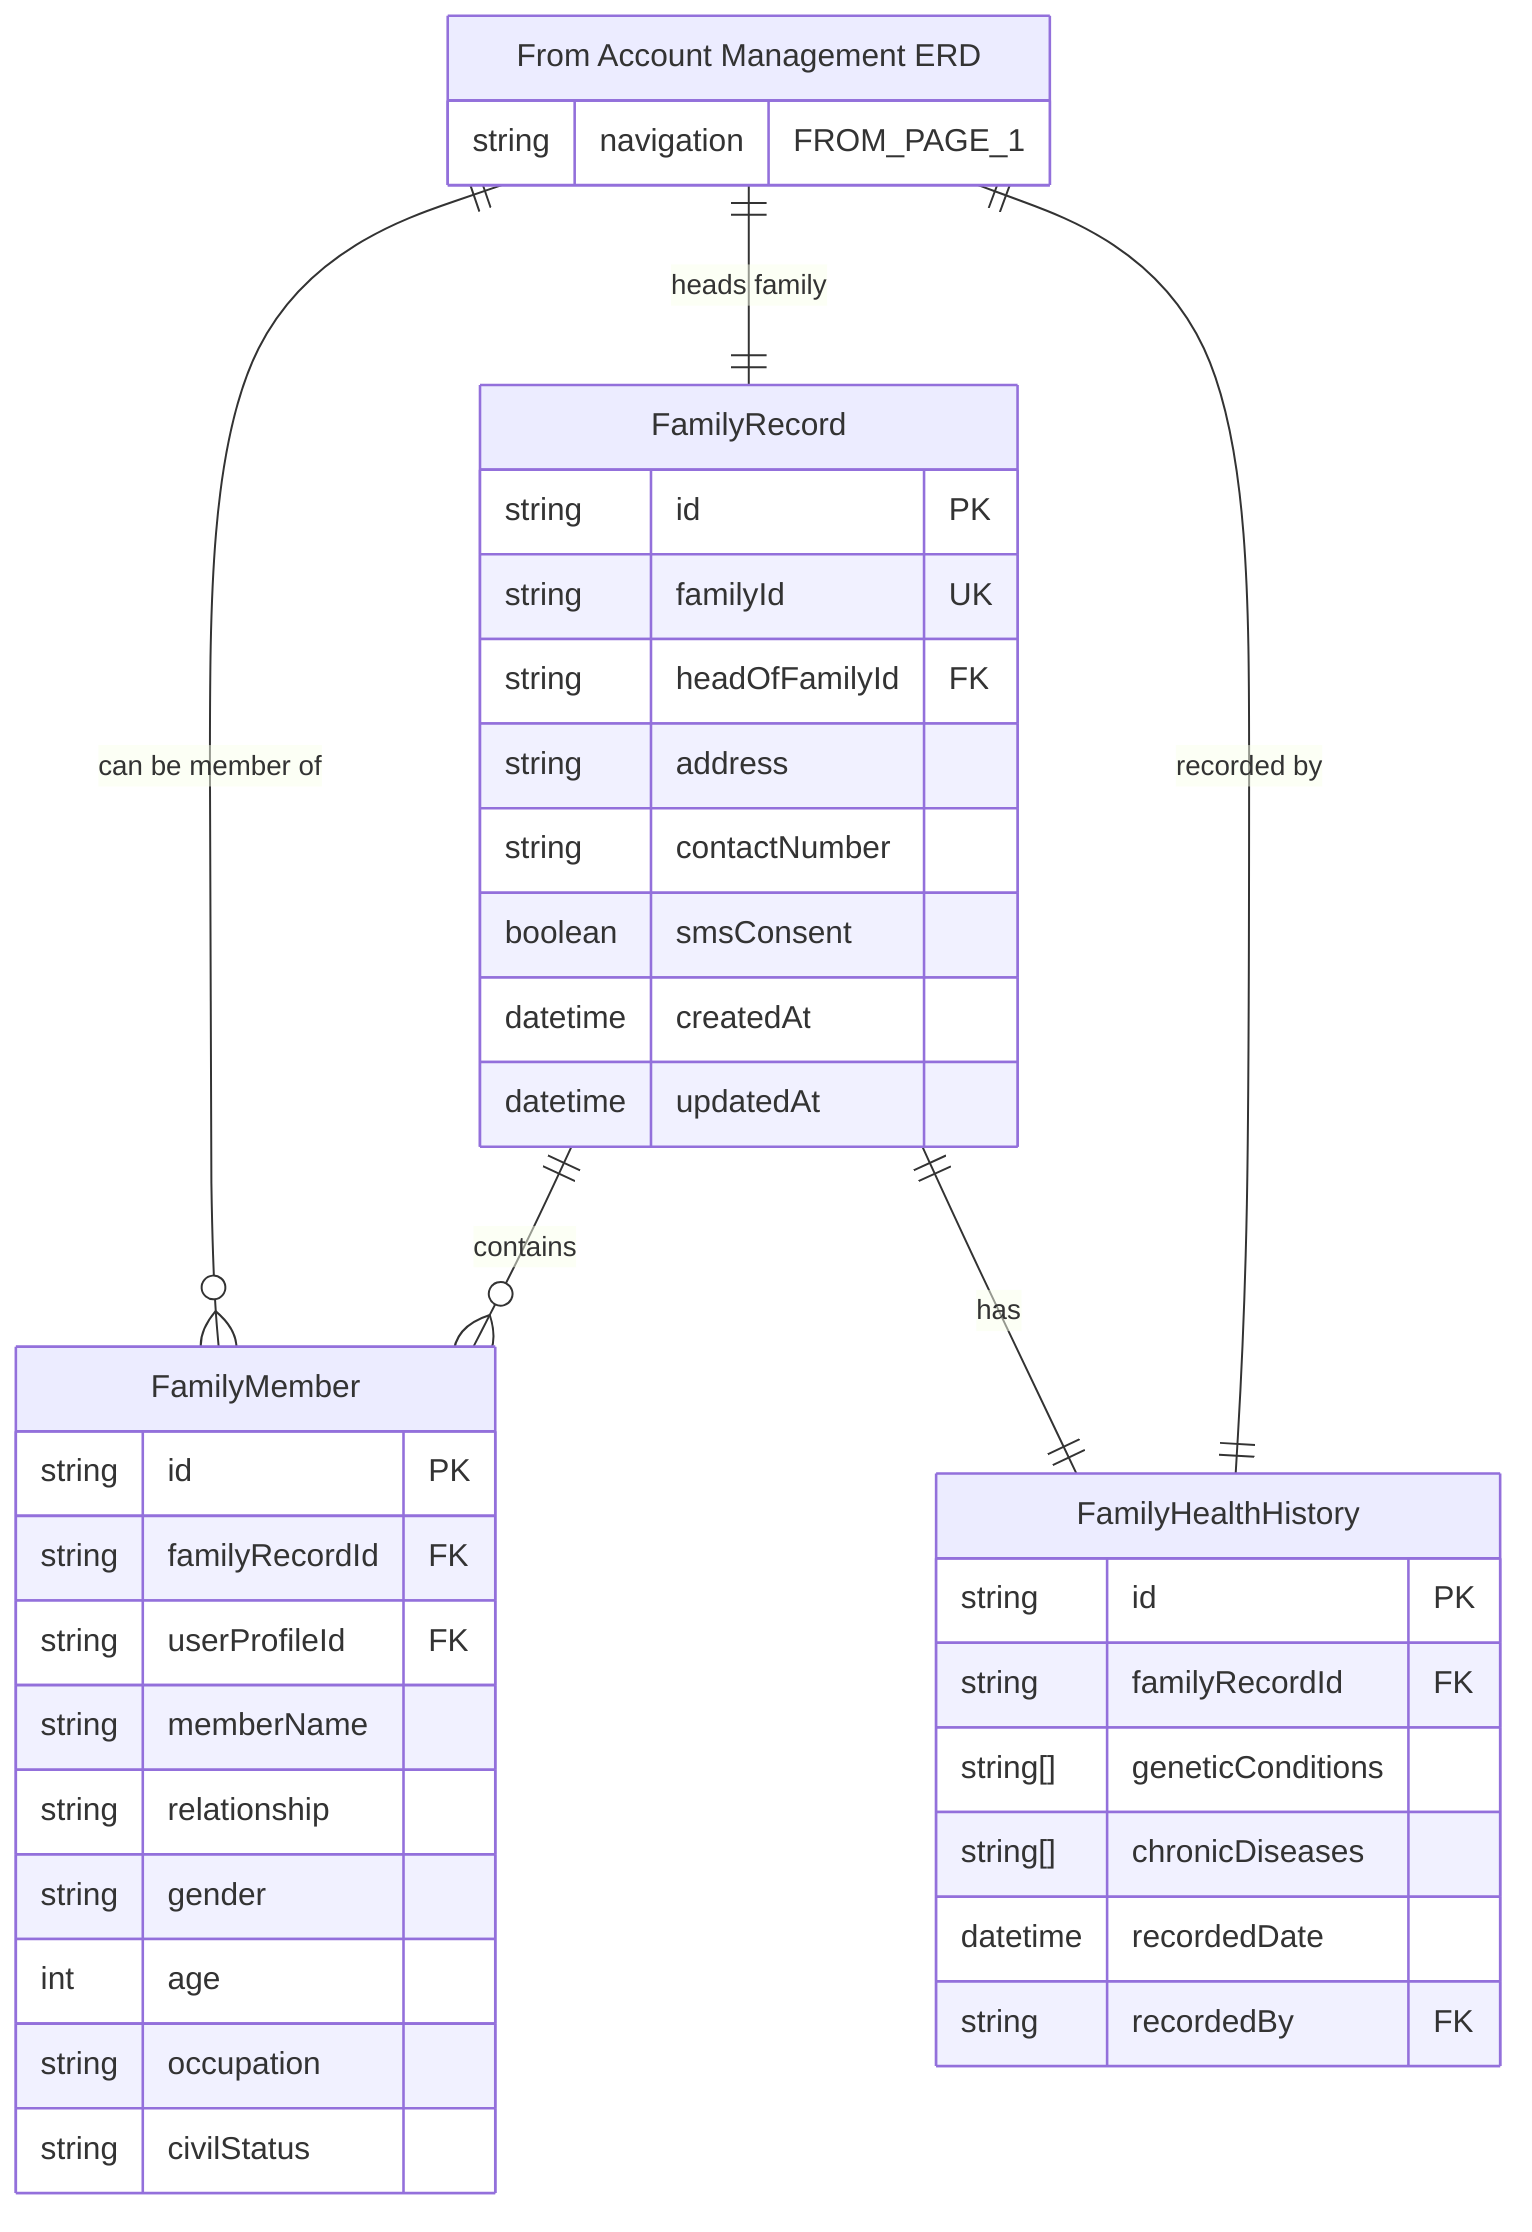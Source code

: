 erDiagram
    %% ========================================
    %% PAGE 2: FAMILY & HOUSEHOLD MANAGEMENT
    %% ========================================
    
    %% OFF-PAGE CONNECTORS FROM PAGE 1
    "From Account Management ERD" {
        string navigation "FROM_PAGE_1"
    }

    FamilyRecord {
        string id PK
        string familyId UK
        string headOfFamilyId FK
        string address
        string contactNumber
        boolean smsConsent
        datetime createdAt
        datetime updatedAt
    }

    FamilyMember {
        string id PK
        string familyRecordId FK
        string userProfileId FK
        string memberName
        string relationship
        string gender
        int age
        string occupation
        string civilStatus
    }

    FamilyHealthHistory {
        string id PK
        string familyRecordId FK
        string[] geneticConditions
        string[] chronicDiseases
        datetime recordedDate
        string recordedBy FK
    }

    %% RELATIONSHIPS - PAGE 2
    "From Account Management ERD" ||--|| FamilyRecord : "heads family"
    "From Account Management ERD" ||--o{ FamilyMember : "can be member of"
    FamilyRecord ||--o{ FamilyMember : "contains"
    FamilyRecord ||--|| FamilyHealthHistory : "has"
    "From Account Management ERD" ||--|| FamilyHealthHistory : "recorded by"